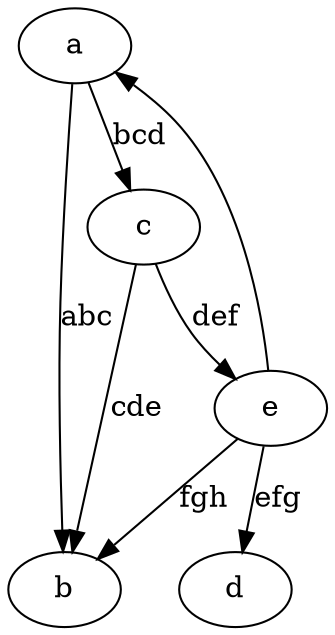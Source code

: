 //A random network
digraph {
	a -> b[label="abc",weight="0.4"];
	a -> c[label="bcd",weight="0.3"];
	c -> b[label="cde",weight="0.8"];
	c -> e[label="def",weight="0.7"];
	e -> d[label="efg",weight="0.2"];
	e -> b[label="fgh",weight="0.7"];
	e -> a[weight="0.1"];
}